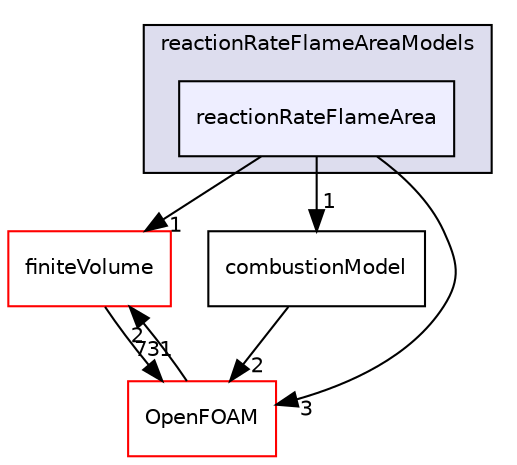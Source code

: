 digraph "src/combustionModels/FSD/reactionRateFlameAreaModels/reactionRateFlameArea" {
  bgcolor=transparent;
  compound=true
  node [ fontsize="10", fontname="Helvetica"];
  edge [ labelfontsize="10", labelfontname="Helvetica"];
  subgraph clusterdir_9c3d91a4b7d61f179fd934e74cf0e426 {
    graph [ bgcolor="#ddddee", pencolor="black", label="reactionRateFlameAreaModels" fontname="Helvetica", fontsize="10", URL="dir_9c3d91a4b7d61f179fd934e74cf0e426.html"]
  dir_2dacc9fa3aabc968c051eebe3e79b972 [shape=box, label="reactionRateFlameArea", style="filled", fillcolor="#eeeeff", pencolor="black", URL="dir_2dacc9fa3aabc968c051eebe3e79b972.html"];
  }
  dir_9bd15774b555cf7259a6fa18f99fe99b [shape=box label="finiteVolume" color="red" URL="dir_9bd15774b555cf7259a6fa18f99fe99b.html"];
  dir_cf7b61e9dee2eed7a2c89936088862b3 [shape=box label="combustionModel" URL="dir_cf7b61e9dee2eed7a2c89936088862b3.html"];
  dir_c5473ff19b20e6ec4dfe5c310b3778a8 [shape=box label="OpenFOAM" color="red" URL="dir_c5473ff19b20e6ec4dfe5c310b3778a8.html"];
  dir_9bd15774b555cf7259a6fa18f99fe99b->dir_c5473ff19b20e6ec4dfe5c310b3778a8 [headlabel="731", labeldistance=1.5 headhref="dir_000894_001887.html"];
  dir_cf7b61e9dee2eed7a2c89936088862b3->dir_c5473ff19b20e6ec4dfe5c310b3778a8 [headlabel="2", labeldistance=1.5 headhref="dir_000737_001887.html"];
  dir_2dacc9fa3aabc968c051eebe3e79b972->dir_9bd15774b555cf7259a6fa18f99fe99b [headlabel="1", labeldistance=1.5 headhref="dir_000742_000894.html"];
  dir_2dacc9fa3aabc968c051eebe3e79b972->dir_cf7b61e9dee2eed7a2c89936088862b3 [headlabel="1", labeldistance=1.5 headhref="dir_000742_000737.html"];
  dir_2dacc9fa3aabc968c051eebe3e79b972->dir_c5473ff19b20e6ec4dfe5c310b3778a8 [headlabel="3", labeldistance=1.5 headhref="dir_000742_001887.html"];
  dir_c5473ff19b20e6ec4dfe5c310b3778a8->dir_9bd15774b555cf7259a6fa18f99fe99b [headlabel="2", labeldistance=1.5 headhref="dir_001887_000894.html"];
}
